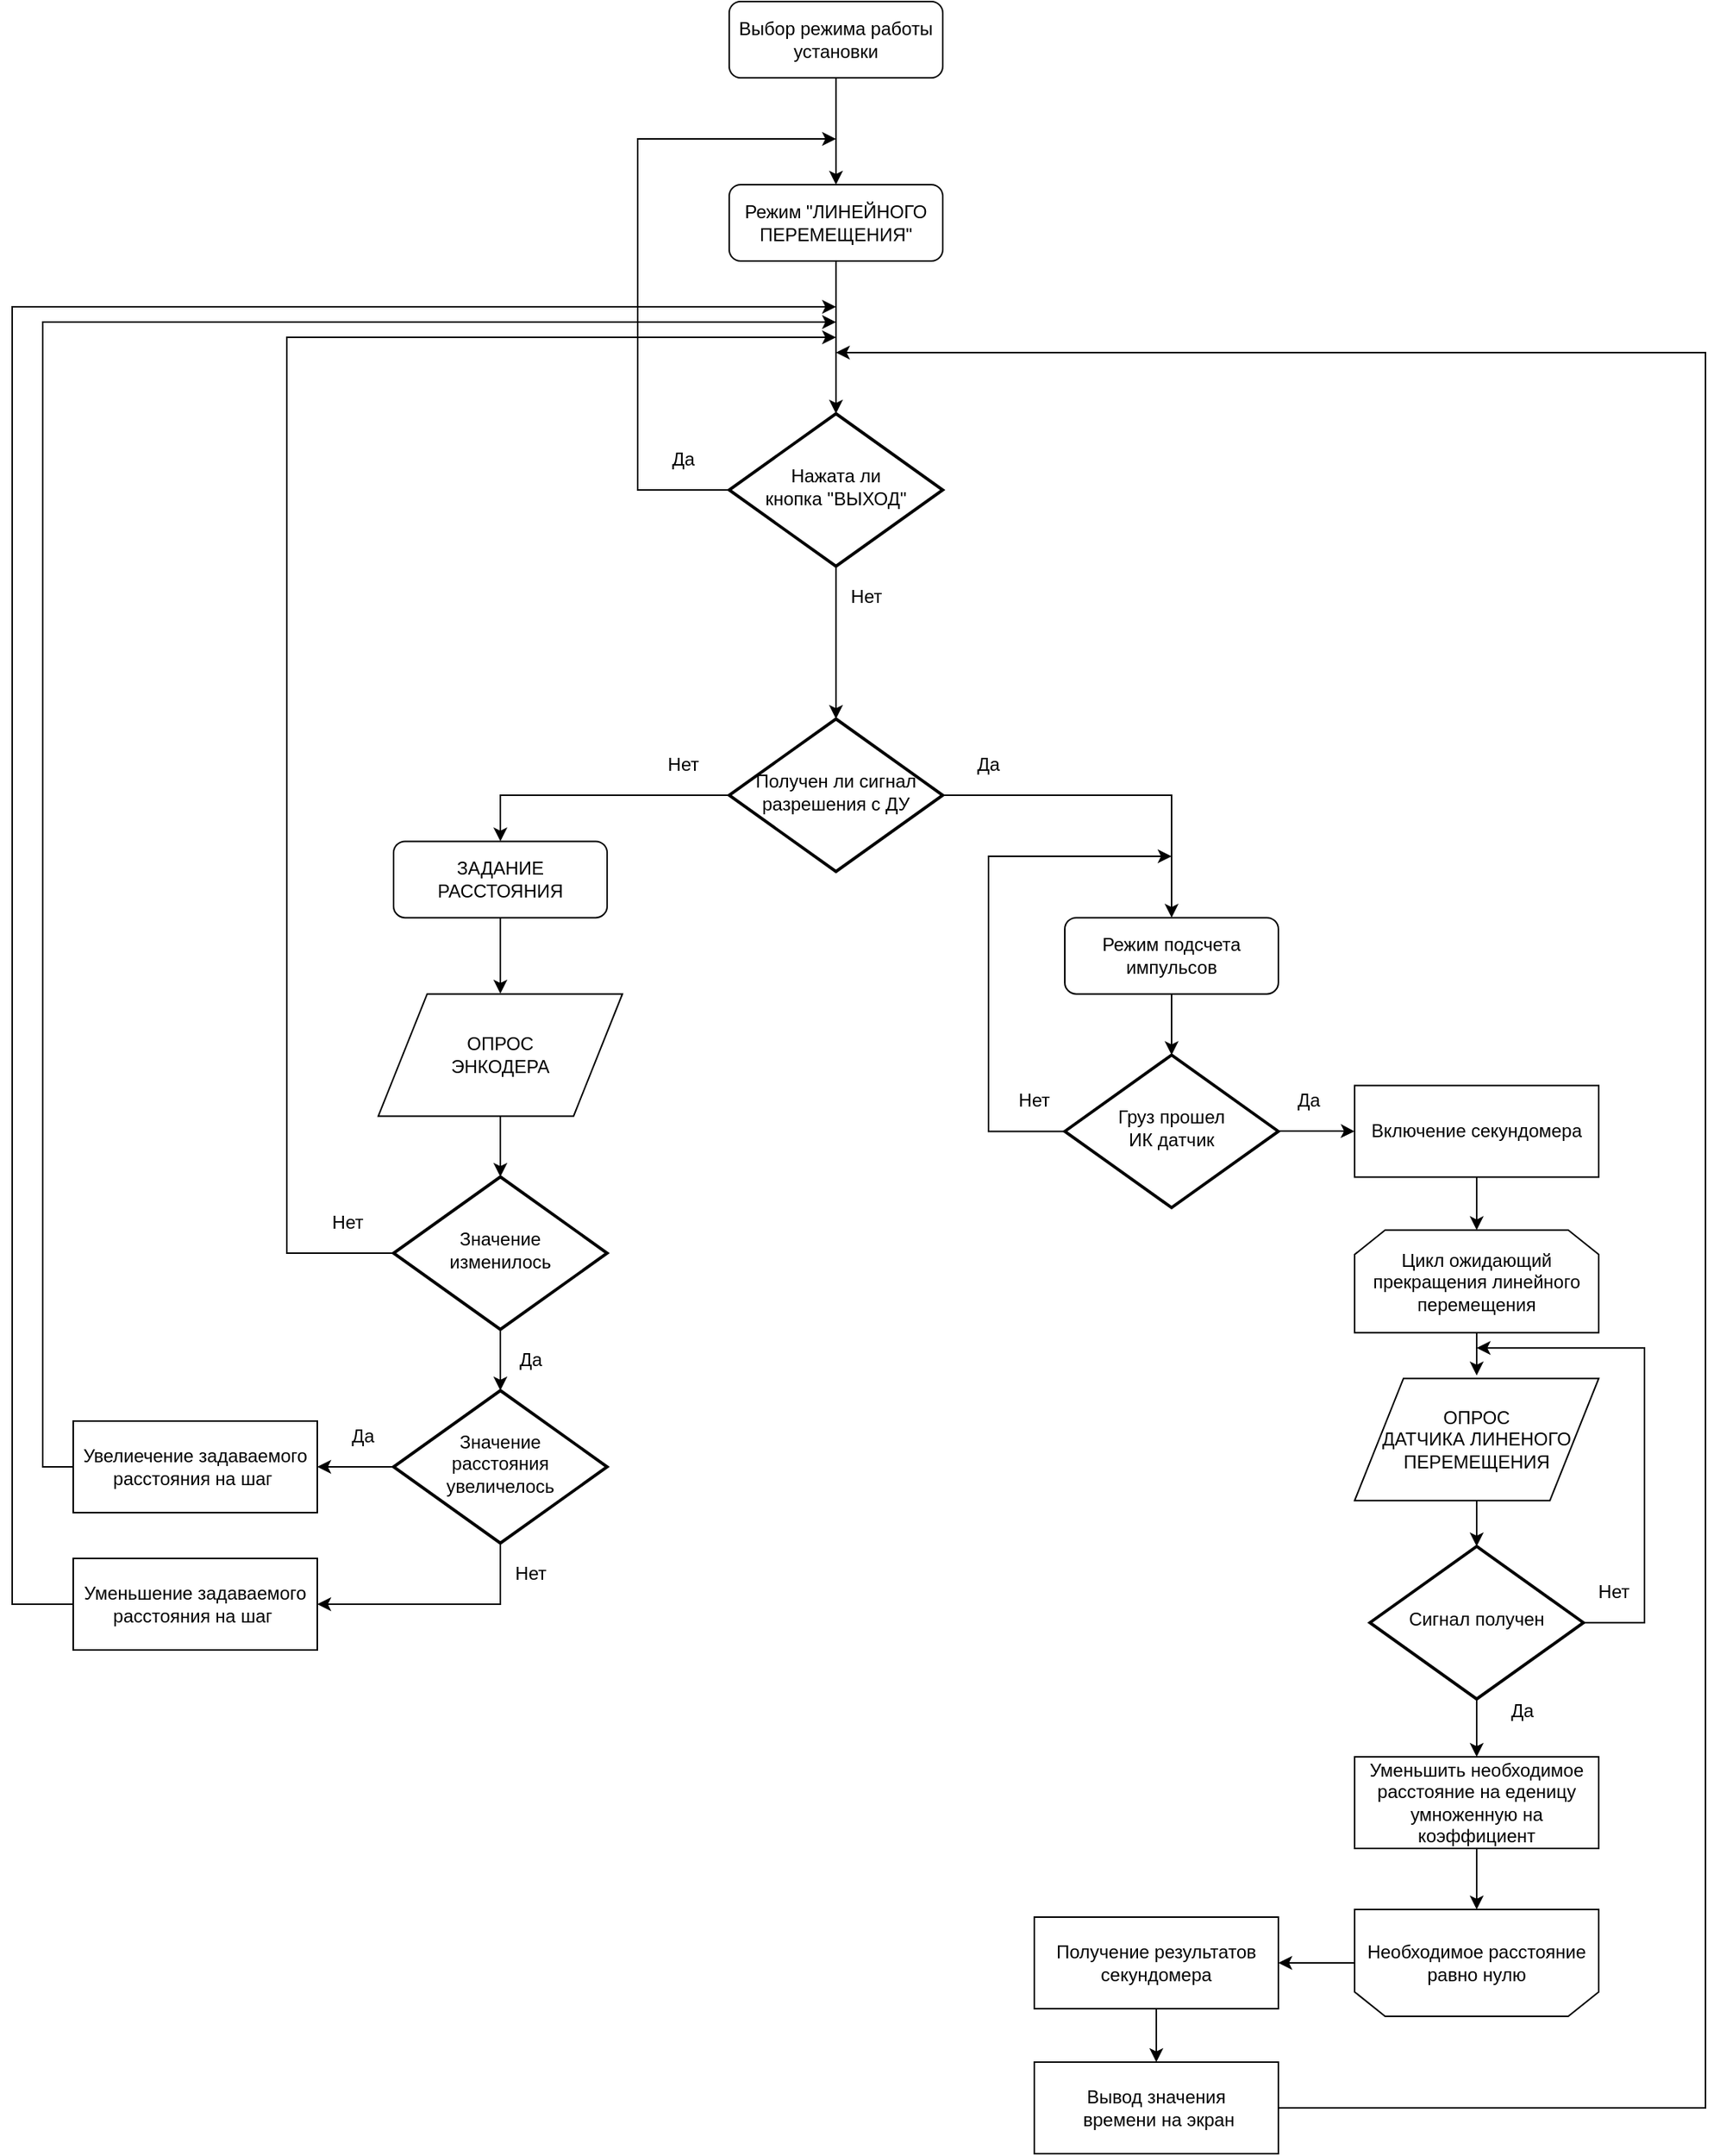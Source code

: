 <mxfile version="13.0.3" type="device"><diagram id="pOV9f0n_02mRErotZAJc" name="Страница 1"><mxGraphModel dx="5012" dy="988" grid="1" gridSize="10" guides="1" tooltips="1" connect="1" arrows="1" fold="1" page="1" pageScale="1" pageWidth="827" pageHeight="1169" math="0" shadow="0"><root><mxCell id="0"/><mxCell id="1" parent="0"/><mxCell id="rmIo-rUpSfc_O0DzDYeL-1" style="edgeStyle=orthogonalEdgeStyle;rounded=0;orthogonalLoop=1;jettySize=auto;html=1;exitX=0.5;exitY=1;exitDx=0;exitDy=0;entryX=0.5;entryY=0;entryDx=0;entryDy=0;" edge="1" parent="1" source="rmIo-rUpSfc_O0DzDYeL-2" target="rmIo-rUpSfc_O0DzDYeL-4"><mxGeometry relative="1" as="geometry"/></mxCell><mxCell id="rmIo-rUpSfc_O0DzDYeL-2" value="Режим &quot;ЛИНЕЙНОГО ПЕРЕМЕЩЕНИЯ&quot;" style="rounded=1;whiteSpace=wrap;html=1;fontSize=12;glass=0;strokeWidth=1;shadow=0;" vertex="1" parent="1"><mxGeometry x="-2070" y="510" width="140" height="50" as="geometry"/></mxCell><mxCell id="rmIo-rUpSfc_O0DzDYeL-3" style="edgeStyle=orthogonalEdgeStyle;rounded=0;orthogonalLoop=1;jettySize=auto;html=1;exitX=0.5;exitY=1;exitDx=0;exitDy=0;entryX=0.5;entryY=0;entryDx=0;entryDy=0;" edge="1" parent="1" source="rmIo-rUpSfc_O0DzDYeL-4" target="rmIo-rUpSfc_O0DzDYeL-8"><mxGeometry relative="1" as="geometry"/></mxCell><mxCell id="rmIo-rUpSfc_O0DzDYeL-58" style="edgeStyle=orthogonalEdgeStyle;rounded=0;orthogonalLoop=1;jettySize=auto;html=1;exitX=0;exitY=0.5;exitDx=0;exitDy=0;" edge="1" parent="1" source="rmIo-rUpSfc_O0DzDYeL-4"><mxGeometry relative="1" as="geometry"><mxPoint x="-2000" y="480" as="targetPoint"/><Array as="points"><mxPoint x="-2130" y="710"/><mxPoint x="-2130" y="480"/></Array></mxGeometry></mxCell><mxCell id="rmIo-rUpSfc_O0DzDYeL-4" value="Нажата ли кнопка&amp;nbsp;&quot;ВЫХОД&quot;" style="rhombus;whiteSpace=wrap;html=1;shadow=0;fontFamily=Helvetica;fontSize=12;align=center;strokeWidth=2;spacing=6;spacingTop=-4;" vertex="1" parent="1"><mxGeometry x="-2070" y="660" width="140" height="100" as="geometry"/></mxCell><mxCell id="rmIo-rUpSfc_O0DzDYeL-5" value="&lt;font style=&quot;font-size: 12px;&quot;&gt;Да&lt;/font&gt;" style="text;html=1;strokeColor=none;fillColor=none;align=center;verticalAlign=middle;whiteSpace=wrap;rounded=0;fontSize=12;" vertex="1" parent="1"><mxGeometry x="-2120" y="680" width="40" height="20" as="geometry"/></mxCell><mxCell id="rmIo-rUpSfc_O0DzDYeL-6" style="edgeStyle=orthogonalEdgeStyle;rounded=0;orthogonalLoop=1;jettySize=auto;html=1;exitX=0;exitY=0.5;exitDx=0;exitDy=0;entryX=0.5;entryY=0;entryDx=0;entryDy=0;" edge="1" parent="1" source="rmIo-rUpSfc_O0DzDYeL-8" target="rmIo-rUpSfc_O0DzDYeL-14"><mxGeometry relative="1" as="geometry"><mxPoint x="-2420" y="880" as="targetPoint"/></mxGeometry></mxCell><mxCell id="rmIo-rUpSfc_O0DzDYeL-7" style="edgeStyle=orthogonalEdgeStyle;rounded=0;orthogonalLoop=1;jettySize=auto;html=1;entryX=0.5;entryY=0;entryDx=0;entryDy=0;" edge="1" parent="1" source="rmIo-rUpSfc_O0DzDYeL-8" target="rmIo-rUpSfc_O0DzDYeL-30"><mxGeometry relative="1" as="geometry"><mxPoint x="-1720" y="960" as="targetPoint"/></mxGeometry></mxCell><mxCell id="rmIo-rUpSfc_O0DzDYeL-8" value="Получен ли сигнал разрешения с ДУ" style="rhombus;whiteSpace=wrap;html=1;shadow=0;fontFamily=Helvetica;fontSize=12;align=center;strokeWidth=2;spacing=6;spacingTop=-4;" vertex="1" parent="1"><mxGeometry x="-2070" y="860" width="140" height="100" as="geometry"/></mxCell><mxCell id="rmIo-rUpSfc_O0DzDYeL-9" value="&lt;font style=&quot;font-size: 12px;&quot;&gt;Нет&lt;br style=&quot;font-size: 12px;&quot;&gt;&lt;/font&gt;" style="text;html=1;strokeColor=none;fillColor=none;align=center;verticalAlign=middle;whiteSpace=wrap;rounded=0;fontSize=12;" vertex="1" parent="1"><mxGeometry x="-2000" y="770" width="40" height="20" as="geometry"/></mxCell><mxCell id="rmIo-rUpSfc_O0DzDYeL-10" style="edgeStyle=orthogonalEdgeStyle;rounded=0;orthogonalLoop=1;jettySize=auto;html=1;exitX=0.5;exitY=1;exitDx=0;exitDy=0;entryX=0.5;entryY=0;entryDx=0;entryDy=0;" edge="1" parent="1" source="rmIo-rUpSfc_O0DzDYeL-11" target="rmIo-rUpSfc_O0DzDYeL-20"><mxGeometry relative="1" as="geometry"/></mxCell><mxCell id="rmIo-rUpSfc_O0DzDYeL-11" value="&lt;span&gt;ОПРОС&lt;br&gt;ЭНКОДЕРА&lt;/span&gt;" style="shape=parallelogram;perimeter=parallelogramPerimeter;whiteSpace=wrap;html=1;" vertex="1" parent="1"><mxGeometry x="-2300" y="1040.19" width="160" height="80" as="geometry"/></mxCell><mxCell id="rmIo-rUpSfc_O0DzDYeL-12" value="&lt;font style=&quot;font-size: 12px;&quot;&gt;Нет&lt;br style=&quot;font-size: 12px;&quot;&gt;&lt;/font&gt;" style="text;html=1;strokeColor=none;fillColor=none;align=center;verticalAlign=middle;whiteSpace=wrap;rounded=0;fontSize=12;" vertex="1" parent="1"><mxGeometry x="-2120" y="880" width="40" height="20" as="geometry"/></mxCell><mxCell id="rmIo-rUpSfc_O0DzDYeL-13" style="edgeStyle=orthogonalEdgeStyle;rounded=0;orthogonalLoop=1;jettySize=auto;html=1;exitX=0.5;exitY=1;exitDx=0;exitDy=0;" edge="1" parent="1" source="rmIo-rUpSfc_O0DzDYeL-14"><mxGeometry relative="1" as="geometry"><mxPoint x="-2220" y="1040" as="targetPoint"/><Array as="points"><mxPoint x="-2220" y="1040"/></Array></mxGeometry></mxCell><mxCell id="rmIo-rUpSfc_O0DzDYeL-14" value="ЗАДАНИЕ РАССТОЯНИЯ" style="rounded=1;whiteSpace=wrap;html=1;fontSize=12;glass=0;strokeWidth=1;shadow=0;" vertex="1" parent="1"><mxGeometry x="-2290" y="940.19" width="140" height="50" as="geometry"/></mxCell><mxCell id="rmIo-rUpSfc_O0DzDYeL-15" style="edgeStyle=orthogonalEdgeStyle;rounded=0;orthogonalLoop=1;jettySize=auto;html=1;exitX=0.5;exitY=1;exitDx=0;exitDy=0;entryX=1;entryY=0.5;entryDx=0;entryDy=0;" edge="1" parent="1" source="rmIo-rUpSfc_O0DzDYeL-17" target="rmIo-rUpSfc_O0DzDYeL-28"><mxGeometry relative="1" as="geometry"><mxPoint x="-2220" y="1440" as="targetPoint"/></mxGeometry></mxCell><mxCell id="rmIo-rUpSfc_O0DzDYeL-16" style="edgeStyle=orthogonalEdgeStyle;rounded=0;orthogonalLoop=1;jettySize=auto;html=1;exitX=0;exitY=0.5;exitDx=0;exitDy=0;entryX=1;entryY=0.5;entryDx=0;entryDy=0;" edge="1" parent="1" source="rmIo-rUpSfc_O0DzDYeL-17" target="rmIo-rUpSfc_O0DzDYeL-25"><mxGeometry relative="1" as="geometry"/></mxCell><mxCell id="rmIo-rUpSfc_O0DzDYeL-17" value="Значение&lt;br&gt;расстояния&lt;br&gt;увеличелось" style="rhombus;whiteSpace=wrap;html=1;shadow=0;fontFamily=Helvetica;fontSize=12;align=center;strokeWidth=2;spacing=6;spacingTop=-4;" vertex="1" parent="1"><mxGeometry x="-2290" y="1300" width="140" height="100" as="geometry"/></mxCell><mxCell id="rmIo-rUpSfc_O0DzDYeL-18" style="edgeStyle=orthogonalEdgeStyle;rounded=0;orthogonalLoop=1;jettySize=auto;html=1;exitX=0.5;exitY=1;exitDx=0;exitDy=0;entryX=0.5;entryY=0;entryDx=0;entryDy=0;" edge="1" parent="1" source="rmIo-rUpSfc_O0DzDYeL-20" target="rmIo-rUpSfc_O0DzDYeL-17"><mxGeometry relative="1" as="geometry"/></mxCell><mxCell id="rmIo-rUpSfc_O0DzDYeL-19" style="edgeStyle=orthogonalEdgeStyle;rounded=0;orthogonalLoop=1;jettySize=auto;html=1;exitX=0;exitY=0.5;exitDx=0;exitDy=0;" edge="1" parent="1" source="rmIo-rUpSfc_O0DzDYeL-20"><mxGeometry relative="1" as="geometry"><mxPoint x="-2000" y="610" as="targetPoint"/><Array as="points"><mxPoint x="-2360" y="1210"/><mxPoint x="-2360" y="610"/></Array></mxGeometry></mxCell><mxCell id="rmIo-rUpSfc_O0DzDYeL-20" value="Значение&lt;br&gt;изменилось" style="rhombus;whiteSpace=wrap;html=1;shadow=0;fontFamily=Helvetica;fontSize=12;align=center;strokeWidth=2;spacing=6;spacingTop=-4;" vertex="1" parent="1"><mxGeometry x="-2290" y="1160" width="140" height="100" as="geometry"/></mxCell><mxCell id="rmIo-rUpSfc_O0DzDYeL-21" value="&lt;font style=&quot;font-size: 12px;&quot;&gt;Нет&lt;br style=&quot;font-size: 12px;&quot;&gt;&lt;/font&gt;" style="text;html=1;strokeColor=none;fillColor=none;align=center;verticalAlign=middle;whiteSpace=wrap;rounded=0;fontSize=12;" vertex="1" parent="1"><mxGeometry x="-2340" y="1180.19" width="40" height="20" as="geometry"/></mxCell><mxCell id="rmIo-rUpSfc_O0DzDYeL-22" value="&lt;font style=&quot;font-size: 12px&quot;&gt;Да&lt;br style=&quot;font-size: 12px&quot;&gt;&lt;/font&gt;" style="text;html=1;strokeColor=none;fillColor=none;align=center;verticalAlign=middle;whiteSpace=wrap;rounded=0;fontSize=12;" vertex="1" parent="1"><mxGeometry x="-2220" y="1270.19" width="40" height="20" as="geometry"/></mxCell><mxCell id="rmIo-rUpSfc_O0DzDYeL-23" value="&lt;font style=&quot;font-size: 12px;&quot;&gt;Нет&lt;br style=&quot;font-size: 12px;&quot;&gt;&lt;/font&gt;" style="text;html=1;strokeColor=none;fillColor=none;align=center;verticalAlign=middle;whiteSpace=wrap;rounded=0;fontSize=12;" vertex="1" parent="1"><mxGeometry x="-2220" y="1410" width="40" height="20" as="geometry"/></mxCell><mxCell id="rmIo-rUpSfc_O0DzDYeL-24" style="edgeStyle=orthogonalEdgeStyle;rounded=0;orthogonalLoop=1;jettySize=auto;html=1;exitX=0;exitY=0.5;exitDx=0;exitDy=0;" edge="1" parent="1" source="rmIo-rUpSfc_O0DzDYeL-25"><mxGeometry relative="1" as="geometry"><mxPoint x="-2000" y="600" as="targetPoint"/><Array as="points"><mxPoint x="-2520" y="1350"/><mxPoint x="-2520" y="600"/></Array></mxGeometry></mxCell><mxCell id="rmIo-rUpSfc_O0DzDYeL-25" value="Увелиечение задаваемого расстояния на шаг&amp;nbsp;" style="rounded=0;whiteSpace=wrap;html=1;" vertex="1" parent="1"><mxGeometry x="-2500" y="1320" width="160" height="60" as="geometry"/></mxCell><mxCell id="rmIo-rUpSfc_O0DzDYeL-26" value="&lt;font style=&quot;font-size: 12px&quot;&gt;Да&lt;br style=&quot;font-size: 12px&quot;&gt;&lt;/font&gt;" style="text;html=1;strokeColor=none;fillColor=none;align=center;verticalAlign=middle;whiteSpace=wrap;rounded=0;fontSize=12;" vertex="1" parent="1"><mxGeometry x="-2330" y="1320" width="40" height="20" as="geometry"/></mxCell><mxCell id="rmIo-rUpSfc_O0DzDYeL-27" style="edgeStyle=orthogonalEdgeStyle;rounded=0;orthogonalLoop=1;jettySize=auto;html=1;" edge="1" parent="1" source="rmIo-rUpSfc_O0DzDYeL-28"><mxGeometry relative="1" as="geometry"><mxPoint x="-2000" y="590" as="targetPoint"/><Array as="points"><mxPoint x="-2540" y="1440"/><mxPoint x="-2540" y="590"/></Array></mxGeometry></mxCell><mxCell id="rmIo-rUpSfc_O0DzDYeL-28" value="Уменьшение задаваемого расстояния на шаг&amp;nbsp;" style="rounded=0;whiteSpace=wrap;html=1;" vertex="1" parent="1"><mxGeometry x="-2500" y="1410" width="160" height="60" as="geometry"/></mxCell><mxCell id="rmIo-rUpSfc_O0DzDYeL-29" style="edgeStyle=orthogonalEdgeStyle;rounded=0;orthogonalLoop=1;jettySize=auto;html=1;exitX=0.5;exitY=1;exitDx=0;exitDy=0;entryX=0.5;entryY=0;entryDx=0;entryDy=0;" edge="1" parent="1" source="rmIo-rUpSfc_O0DzDYeL-30" target="rmIo-rUpSfc_O0DzDYeL-33"><mxGeometry relative="1" as="geometry"/></mxCell><mxCell id="rmIo-rUpSfc_O0DzDYeL-30" value="Режим подсчета импульсов" style="rounded=1;whiteSpace=wrap;html=1;fontSize=12;glass=0;strokeWidth=1;shadow=0;" vertex="1" parent="1"><mxGeometry x="-1850" y="990.19" width="140" height="50" as="geometry"/></mxCell><mxCell id="rmIo-rUpSfc_O0DzDYeL-31" style="edgeStyle=orthogonalEdgeStyle;rounded=0;orthogonalLoop=1;jettySize=auto;html=1;exitX=0;exitY=0.5;exitDx=0;exitDy=0;" edge="1" parent="1" source="rmIo-rUpSfc_O0DzDYeL-33"><mxGeometry relative="1" as="geometry"><mxPoint x="-1780" y="950" as="targetPoint"/><Array as="points"><mxPoint x="-1900" y="1130"/><mxPoint x="-1900" y="950"/></Array></mxGeometry></mxCell><mxCell id="rmIo-rUpSfc_O0DzDYeL-32" style="edgeStyle=orthogonalEdgeStyle;rounded=0;orthogonalLoop=1;jettySize=auto;html=1;exitX=0.5;exitY=1;exitDx=0;exitDy=0;entryX=0.5;entryY=0;entryDx=0;entryDy=0;" edge="1" parent="1" source="rmIo-rUpSfc_O0DzDYeL-47" target="rmIo-rUpSfc_O0DzDYeL-36"><mxGeometry relative="1" as="geometry"/></mxCell><mxCell id="rmIo-rUpSfc_O0DzDYeL-33" value="Груз прошел &lt;br&gt;ИК датчик" style="rhombus;whiteSpace=wrap;html=1;shadow=0;fontFamily=Helvetica;fontSize=12;align=center;strokeWidth=2;spacing=6;spacingTop=-4;" vertex="1" parent="1"><mxGeometry x="-1850" y="1080.19" width="140" height="100" as="geometry"/></mxCell><mxCell id="rmIo-rUpSfc_O0DzDYeL-34" value="&lt;font style=&quot;font-size: 12px;&quot;&gt;Нет&lt;br style=&quot;font-size: 12px;&quot;&gt;&lt;/font&gt;" style="text;html=1;strokeColor=none;fillColor=none;align=center;verticalAlign=middle;whiteSpace=wrap;rounded=0;fontSize=12;" vertex="1" parent="1"><mxGeometry x="-1890" y="1100.19" width="40" height="20" as="geometry"/></mxCell><mxCell id="rmIo-rUpSfc_O0DzDYeL-35" style="edgeStyle=orthogonalEdgeStyle;rounded=0;orthogonalLoop=1;jettySize=auto;html=1;exitX=0.5;exitY=1;exitDx=0;exitDy=0;" edge="1" parent="1" source="rmIo-rUpSfc_O0DzDYeL-36"><mxGeometry relative="1" as="geometry"><mxPoint x="-1580" y="1290.12" as="targetPoint"/></mxGeometry></mxCell><mxCell id="rmIo-rUpSfc_O0DzDYeL-36" value="Цикл ожидающий прекращения линейного перемещения" style="shape=loopLimit;whiteSpace=wrap;html=1;" vertex="1" parent="1"><mxGeometry x="-1660" y="1194.91" width="160" height="67.21" as="geometry"/></mxCell><mxCell id="rmIo-rUpSfc_O0DzDYeL-37" value="&lt;font style=&quot;font-size: 12px;&quot;&gt;Да&lt;/font&gt;" style="text;html=1;strokeColor=none;fillColor=none;align=center;verticalAlign=middle;whiteSpace=wrap;rounded=0;fontSize=12;" vertex="1" parent="1"><mxGeometry x="-1920" y="880" width="40" height="20" as="geometry"/></mxCell><mxCell id="rmIo-rUpSfc_O0DzDYeL-38" value="&lt;font style=&quot;font-size: 12px;&quot;&gt;Да&lt;/font&gt;" style="text;html=1;strokeColor=none;fillColor=none;align=center;verticalAlign=middle;whiteSpace=wrap;rounded=0;fontSize=12;" vertex="1" parent="1"><mxGeometry x="-1710" y="1100.19" width="40" height="20" as="geometry"/></mxCell><mxCell id="rmIo-rUpSfc_O0DzDYeL-39" style="edgeStyle=orthogonalEdgeStyle;rounded=0;orthogonalLoop=1;jettySize=auto;html=1;exitX=0.5;exitY=1;exitDx=0;exitDy=0;" edge="1" parent="1" source="rmIo-rUpSfc_O0DzDYeL-40" target="rmIo-rUpSfc_O0DzDYeL-43"><mxGeometry relative="1" as="geometry"/></mxCell><mxCell id="rmIo-rUpSfc_O0DzDYeL-40" value="&lt;span&gt;ОПРОС&lt;br&gt;ДАТЧИКА ЛИНЕНОГО ПЕРЕМЕЩЕНИЯ&lt;br&gt;&lt;/span&gt;" style="shape=parallelogram;perimeter=parallelogramPerimeter;whiteSpace=wrap;html=1;" vertex="1" parent="1"><mxGeometry x="-1660" y="1292.12" width="160" height="80" as="geometry"/></mxCell><mxCell id="rmIo-rUpSfc_O0DzDYeL-41" style="edgeStyle=orthogonalEdgeStyle;rounded=0;orthogonalLoop=1;jettySize=auto;html=1;" edge="1" parent="1" source="rmIo-rUpSfc_O0DzDYeL-43"><mxGeometry relative="1" as="geometry"><mxPoint x="-1580" y="1272.12" as="targetPoint"/><Array as="points"><mxPoint x="-1470" y="1452.12"/><mxPoint x="-1470" y="1272.12"/></Array></mxGeometry></mxCell><mxCell id="rmIo-rUpSfc_O0DzDYeL-42" value="" style="edgeStyle=orthogonalEdgeStyle;rounded=0;orthogonalLoop=1;jettySize=auto;html=1;" edge="1" parent="1" source="rmIo-rUpSfc_O0DzDYeL-43" target="rmIo-rUpSfc_O0DzDYeL-55"><mxGeometry relative="1" as="geometry"/></mxCell><mxCell id="rmIo-rUpSfc_O0DzDYeL-43" value="Сигнал получен" style="rhombus;whiteSpace=wrap;html=1;shadow=0;fontFamily=Helvetica;fontSize=12;align=center;strokeWidth=2;spacing=6;spacingTop=-4;" vertex="1" parent="1"><mxGeometry x="-1650" y="1402.12" width="140" height="100" as="geometry"/></mxCell><mxCell id="rmIo-rUpSfc_O0DzDYeL-44" value="&lt;font style=&quot;font-size: 12px;&quot;&gt;Нет&lt;br style=&quot;font-size: 12px;&quot;&gt;&lt;/font&gt;" style="text;html=1;strokeColor=none;fillColor=none;align=center;verticalAlign=middle;whiteSpace=wrap;rounded=0;fontSize=12;" vertex="1" parent="1"><mxGeometry x="-1510" y="1422.12" width="40" height="20" as="geometry"/></mxCell><mxCell id="rmIo-rUpSfc_O0DzDYeL-45" style="edgeStyle=orthogonalEdgeStyle;rounded=0;orthogonalLoop=1;jettySize=auto;html=1;exitX=1;exitY=0.5;exitDx=0;exitDy=0;entryX=1;entryY=0.5;entryDx=0;entryDy=0;" edge="1" parent="1" source="rmIo-rUpSfc_O0DzDYeL-46" target="rmIo-rUpSfc_O0DzDYeL-50"><mxGeometry relative="1" as="geometry"/></mxCell><mxCell id="rmIo-rUpSfc_O0DzDYeL-46" value="&lt;p style=&quot;line-height: 120%&quot;&gt;Необходимое расстояние равно нулю&lt;/p&gt;" style="shape=loopLimit;whiteSpace=wrap;html=1;rotation=0;direction=west;" vertex="1" parent="1"><mxGeometry x="-1660" y="1640.0" width="160" height="70" as="geometry"/></mxCell><mxCell id="rmIo-rUpSfc_O0DzDYeL-47" value="Включение секундомера" style="rounded=0;whiteSpace=wrap;html=1;" vertex="1" parent="1"><mxGeometry x="-1660" y="1100.19" width="160" height="60" as="geometry"/></mxCell><mxCell id="rmIo-rUpSfc_O0DzDYeL-48" style="edgeStyle=orthogonalEdgeStyle;rounded=0;orthogonalLoop=1;jettySize=auto;html=1;entryX=0;entryY=0.5;entryDx=0;entryDy=0;" edge="1" parent="1" target="rmIo-rUpSfc_O0DzDYeL-47"><mxGeometry relative="1" as="geometry"><mxPoint x="-1710" y="1130" as="sourcePoint"/><mxPoint x="-1690" y="1170" as="targetPoint"/><Array as="points"><mxPoint x="-1670" y="1130"/><mxPoint x="-1670" y="1130"/></Array></mxGeometry></mxCell><mxCell id="rmIo-rUpSfc_O0DzDYeL-49" style="edgeStyle=orthogonalEdgeStyle;rounded=0;orthogonalLoop=1;jettySize=auto;html=1;exitX=0.5;exitY=1;exitDx=0;exitDy=0;entryX=0.5;entryY=0;entryDx=0;entryDy=0;" edge="1" parent="1" source="rmIo-rUpSfc_O0DzDYeL-50" target="rmIo-rUpSfc_O0DzDYeL-52"><mxGeometry relative="1" as="geometry"/></mxCell><mxCell id="rmIo-rUpSfc_O0DzDYeL-50" value="Получение результатов секундомера" style="rounded=0;whiteSpace=wrap;html=1;" vertex="1" parent="1"><mxGeometry x="-1870" y="1645" width="160" height="60" as="geometry"/></mxCell><mxCell id="rmIo-rUpSfc_O0DzDYeL-51" style="edgeStyle=orthogonalEdgeStyle;rounded=0;orthogonalLoop=1;jettySize=auto;html=1;exitX=1;exitY=0.5;exitDx=0;exitDy=0;" edge="1" parent="1" source="rmIo-rUpSfc_O0DzDYeL-52"><mxGeometry relative="1" as="geometry"><mxPoint x="-2000" y="620" as="targetPoint"/><Array as="points"><mxPoint x="-1430" y="1770"/><mxPoint x="-1430" y="620"/></Array></mxGeometry></mxCell><mxCell id="rmIo-rUpSfc_O0DzDYeL-52" value="Вывод значения&lt;br&gt;&amp;nbsp;времени на экран" style="rounded=0;whiteSpace=wrap;html=1;fontSize=12;" vertex="1" parent="1"><mxGeometry x="-1870" y="1740" width="160" height="60" as="geometry"/></mxCell><mxCell id="rmIo-rUpSfc_O0DzDYeL-53" value="&lt;font style=&quot;font-size: 12px;&quot;&gt;Да&lt;/font&gt;" style="text;html=1;strokeColor=none;fillColor=none;align=center;verticalAlign=middle;whiteSpace=wrap;rounded=0;fontSize=12;" vertex="1" parent="1"><mxGeometry x="-1570" y="1500" width="40" height="20" as="geometry"/></mxCell><mxCell id="rmIo-rUpSfc_O0DzDYeL-54" value="" style="edgeStyle=orthogonalEdgeStyle;rounded=0;orthogonalLoop=1;jettySize=auto;html=1;" edge="1" parent="1" source="rmIo-rUpSfc_O0DzDYeL-55" target="rmIo-rUpSfc_O0DzDYeL-46"><mxGeometry relative="1" as="geometry"/></mxCell><mxCell id="rmIo-rUpSfc_O0DzDYeL-55" value="Уменьшить необходимое расстояние на еденицу умноженную на коэффициент" style="rounded=0;whiteSpace=wrap;html=1;" vertex="1" parent="1"><mxGeometry x="-1660" y="1540" width="160" height="60" as="geometry"/></mxCell><mxCell id="rmIo-rUpSfc_O0DzDYeL-57" value="" style="edgeStyle=orthogonalEdgeStyle;rounded=0;orthogonalLoop=1;jettySize=auto;html=1;" edge="1" parent="1" source="rmIo-rUpSfc_O0DzDYeL-56" target="rmIo-rUpSfc_O0DzDYeL-2"><mxGeometry relative="1" as="geometry"/></mxCell><mxCell id="rmIo-rUpSfc_O0DzDYeL-56" value="Выбор режима работы установки" style="rounded=1;whiteSpace=wrap;html=1;fontSize=12;glass=0;strokeWidth=1;shadow=0;" vertex="1" parent="1"><mxGeometry x="-2070" y="390" width="140" height="50" as="geometry"/></mxCell></root></mxGraphModel></diagram></mxfile>
